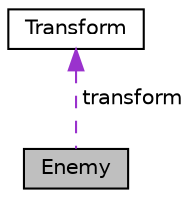 digraph "Enemy"
{
  edge [fontname="Helvetica",fontsize="10",labelfontname="Helvetica",labelfontsize="10"];
  node [fontname="Helvetica",fontsize="10",shape=record];
  Node1 [label="Enemy",height=0.2,width=0.4,color="black", fillcolor="grey75", style="filled", fontcolor="black"];
  Node2 -> Node1 [dir="back",color="darkorchid3",fontsize="10",style="dashed",label=" transform" ,fontname="Helvetica"];
  Node2 [label="Transform",height=0.2,width=0.4,color="black", fillcolor="white", style="filled",URL="$structTransform.html",tooltip="Generic transform structure used to store positions, velocity and current frame (for animations) of a..."];
}
